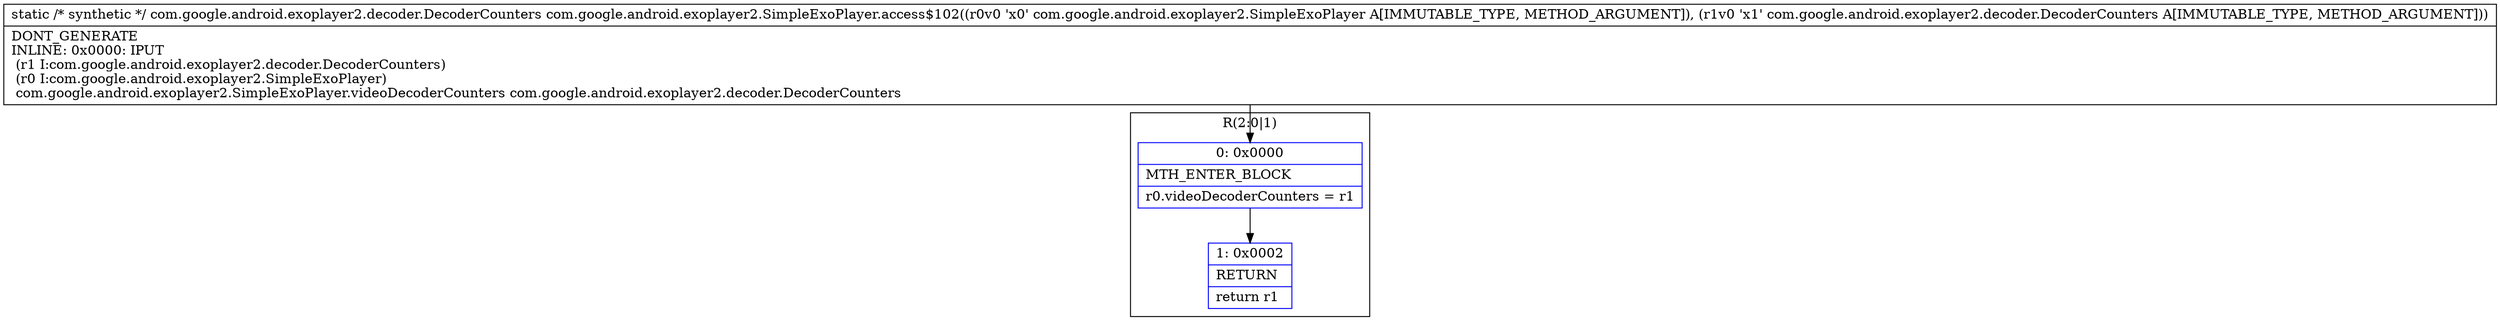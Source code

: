 digraph "CFG forcom.google.android.exoplayer2.SimpleExoPlayer.access$102(Lcom\/google\/android\/exoplayer2\/SimpleExoPlayer;Lcom\/google\/android\/exoplayer2\/decoder\/DecoderCounters;)Lcom\/google\/android\/exoplayer2\/decoder\/DecoderCounters;" {
subgraph cluster_Region_317655020 {
label = "R(2:0|1)";
node [shape=record,color=blue];
Node_0 [shape=record,label="{0\:\ 0x0000|MTH_ENTER_BLOCK\l|r0.videoDecoderCounters = r1\l}"];
Node_1 [shape=record,label="{1\:\ 0x0002|RETURN\l|return r1\l}"];
}
MethodNode[shape=record,label="{static \/* synthetic *\/ com.google.android.exoplayer2.decoder.DecoderCounters com.google.android.exoplayer2.SimpleExoPlayer.access$102((r0v0 'x0' com.google.android.exoplayer2.SimpleExoPlayer A[IMMUTABLE_TYPE, METHOD_ARGUMENT]), (r1v0 'x1' com.google.android.exoplayer2.decoder.DecoderCounters A[IMMUTABLE_TYPE, METHOD_ARGUMENT]))  | DONT_GENERATE\lINLINE: 0x0000: IPUT  \l  (r1 I:com.google.android.exoplayer2.decoder.DecoderCounters)\l  (r0 I:com.google.android.exoplayer2.SimpleExoPlayer)\l com.google.android.exoplayer2.SimpleExoPlayer.videoDecoderCounters com.google.android.exoplayer2.decoder.DecoderCounters\l}"];
MethodNode -> Node_0;
Node_0 -> Node_1;
}

